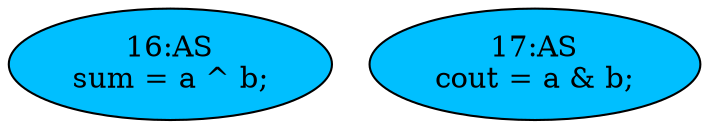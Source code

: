 strict digraph "compose( ,  )" {
	node [label="\N"];
	"16:AS"	[ast="<pyverilog.vparser.ast.Assign object at 0x7f8a65135f10>",
		def_var="['sum']",
		fillcolor=deepskyblue,
		label="16:AS
sum = a ^ b;",
		statements="[]",
		style=filled,
		typ=Assign,
		use_var="['a', 'b']"];
	"17:AS"	[ast="<pyverilog.vparser.ast.Assign object at 0x7f8a650b71d0>",
		def_var="['cout']",
		fillcolor=deepskyblue,
		label="17:AS
cout = a & b;",
		statements="[]",
		style=filled,
		typ=Assign,
		use_var="['a', 'b']"];
}
